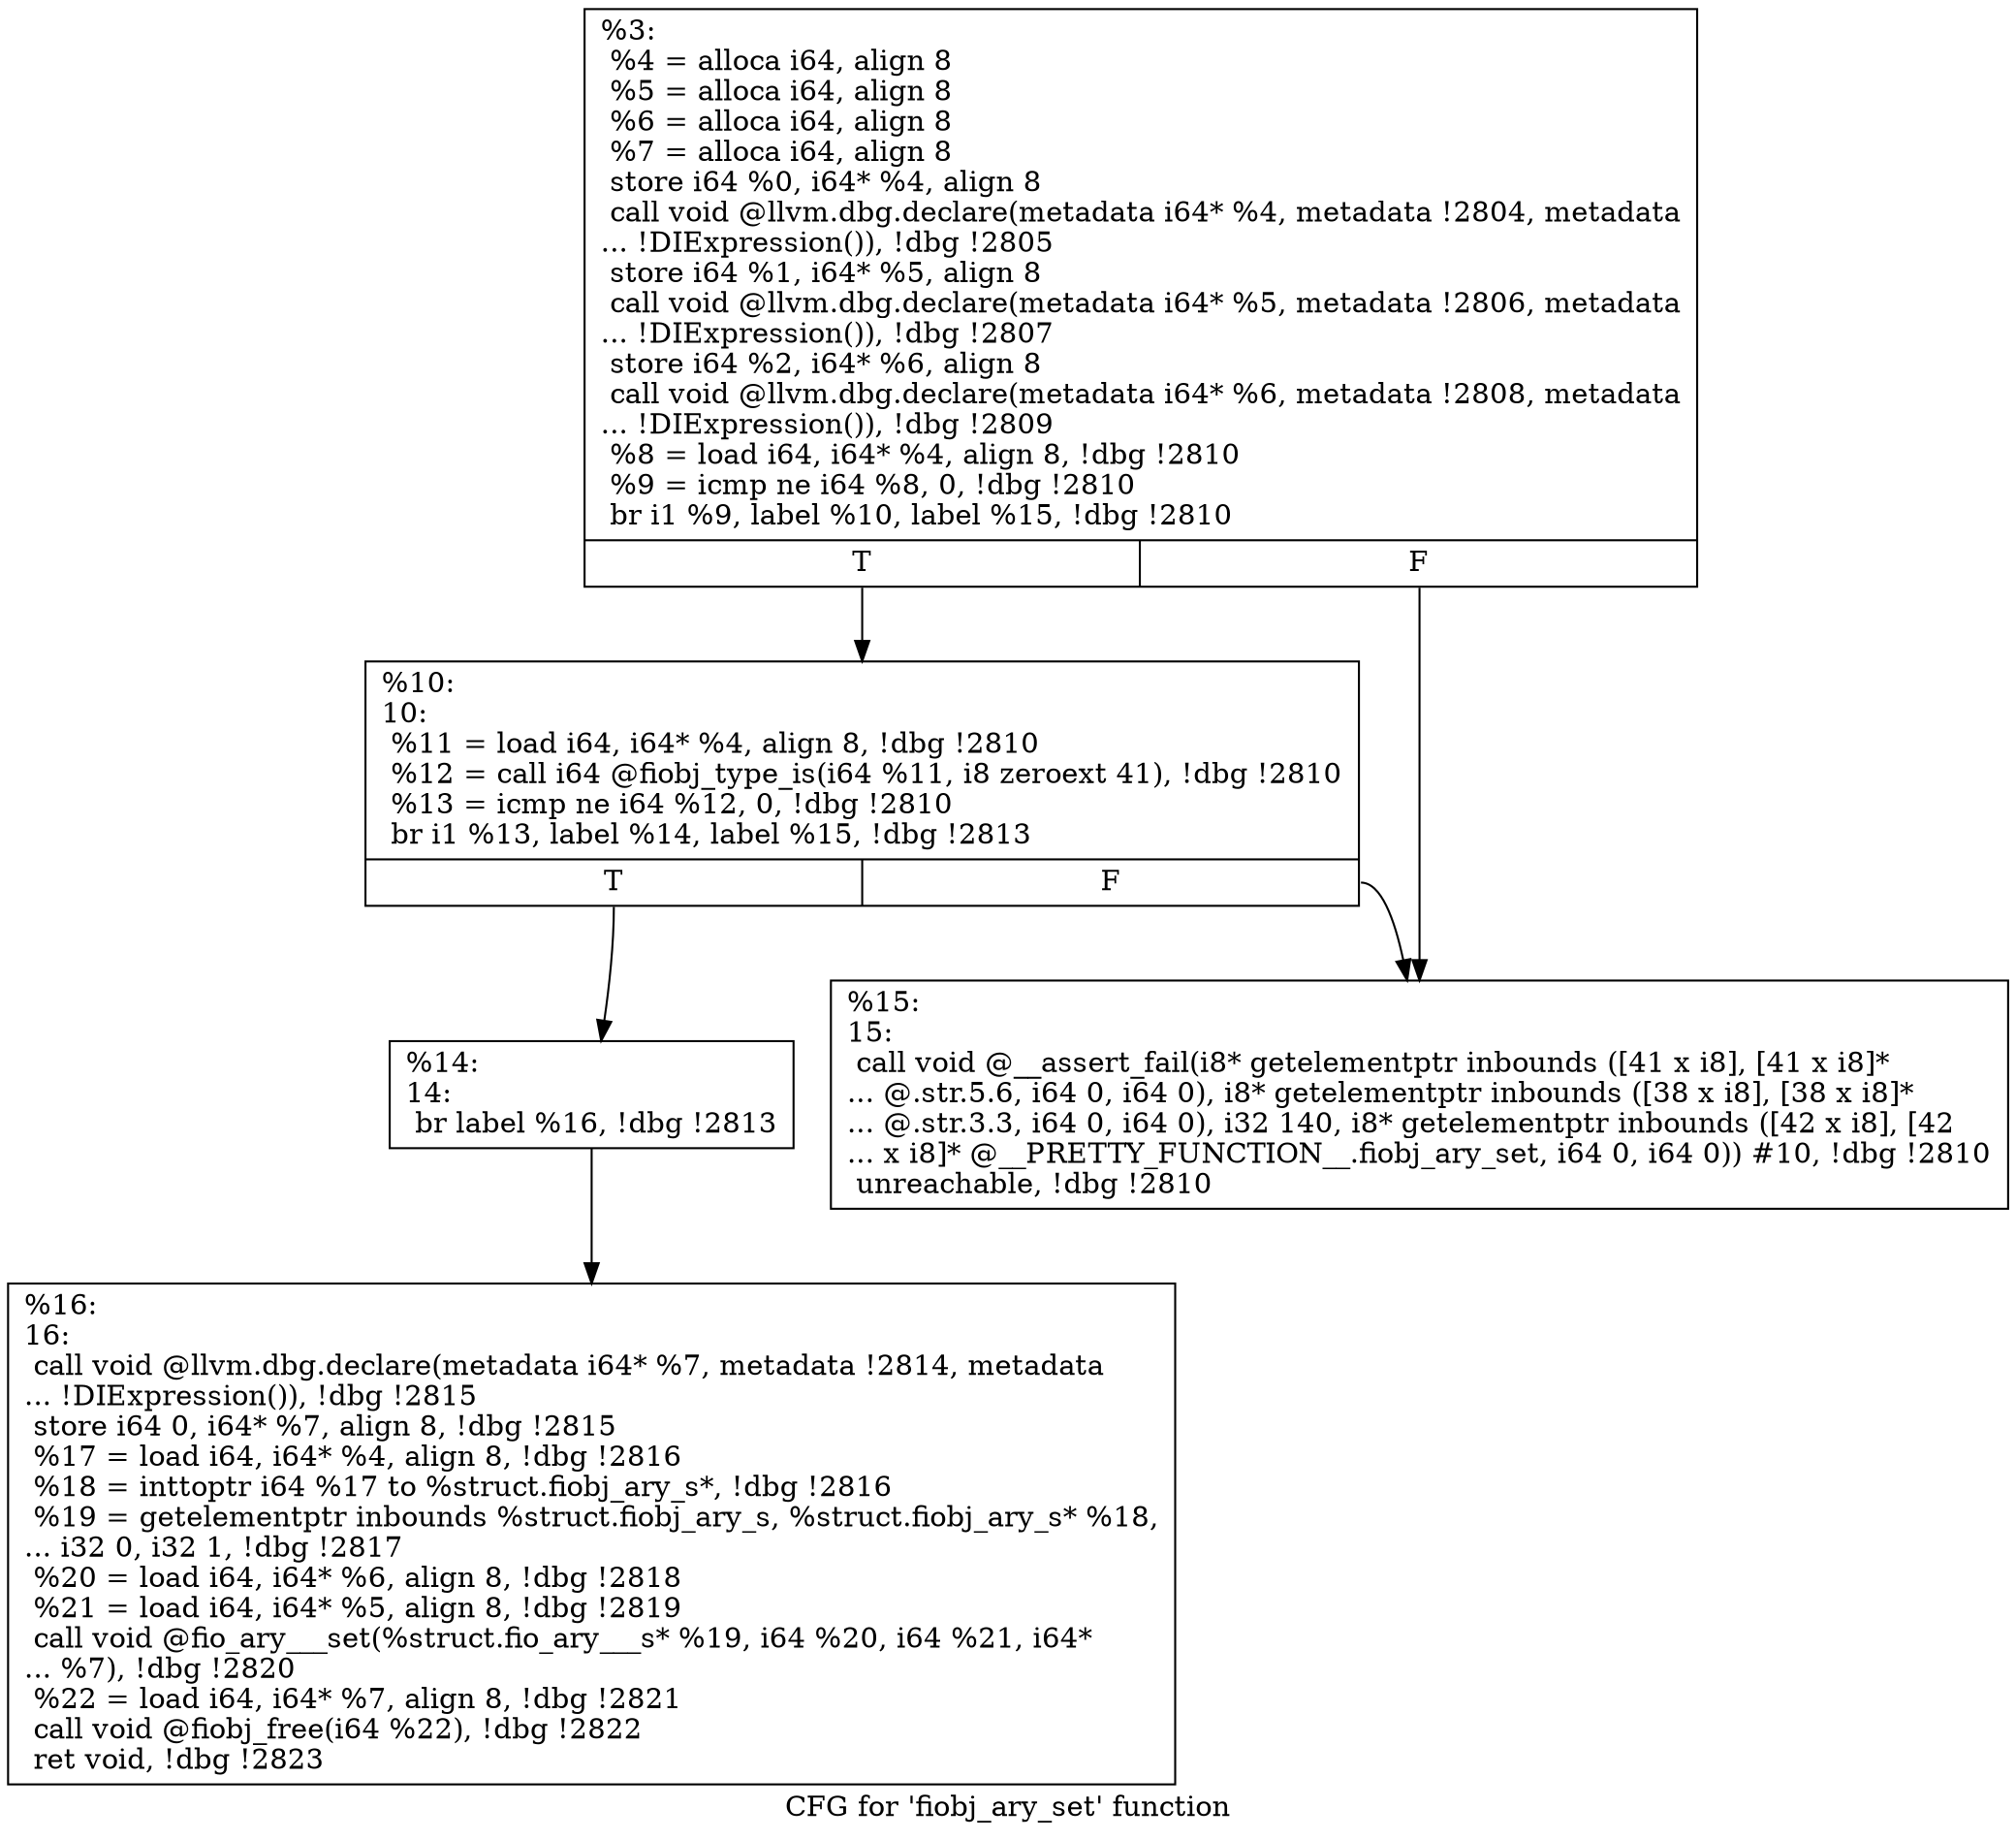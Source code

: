 digraph "CFG for 'fiobj_ary_set' function" {
	label="CFG for 'fiobj_ary_set' function";

	Node0x556851a5e540 [shape=record,label="{%3:\l  %4 = alloca i64, align 8\l  %5 = alloca i64, align 8\l  %6 = alloca i64, align 8\l  %7 = alloca i64, align 8\l  store i64 %0, i64* %4, align 8\l  call void @llvm.dbg.declare(metadata i64* %4, metadata !2804, metadata\l... !DIExpression()), !dbg !2805\l  store i64 %1, i64* %5, align 8\l  call void @llvm.dbg.declare(metadata i64* %5, metadata !2806, metadata\l... !DIExpression()), !dbg !2807\l  store i64 %2, i64* %6, align 8\l  call void @llvm.dbg.declare(metadata i64* %6, metadata !2808, metadata\l... !DIExpression()), !dbg !2809\l  %8 = load i64, i64* %4, align 8, !dbg !2810\l  %9 = icmp ne i64 %8, 0, !dbg !2810\l  br i1 %9, label %10, label %15, !dbg !2810\l|{<s0>T|<s1>F}}"];
	Node0x556851a5e540:s0 -> Node0x556851a5fd00;
	Node0x556851a5e540:s1 -> Node0x556851a5fda0;
	Node0x556851a5fd00 [shape=record,label="{%10:\l10:                                               \l  %11 = load i64, i64* %4, align 8, !dbg !2810\l  %12 = call i64 @fiobj_type_is(i64 %11, i8 zeroext 41), !dbg !2810\l  %13 = icmp ne i64 %12, 0, !dbg !2810\l  br i1 %13, label %14, label %15, !dbg !2813\l|{<s0>T|<s1>F}}"];
	Node0x556851a5fd00:s0 -> Node0x556851a5fd50;
	Node0x556851a5fd00:s1 -> Node0x556851a5fda0;
	Node0x556851a5fd50 [shape=record,label="{%14:\l14:                                               \l  br label %16, !dbg !2813\l}"];
	Node0x556851a5fd50 -> Node0x556851a5fdf0;
	Node0x556851a5fda0 [shape=record,label="{%15:\l15:                                               \l  call void @__assert_fail(i8* getelementptr inbounds ([41 x i8], [41 x i8]*\l... @.str.5.6, i64 0, i64 0), i8* getelementptr inbounds ([38 x i8], [38 x i8]*\l... @.str.3.3, i64 0, i64 0), i32 140, i8* getelementptr inbounds ([42 x i8], [42\l... x i8]* @__PRETTY_FUNCTION__.fiobj_ary_set, i64 0, i64 0)) #10, !dbg !2810\l  unreachable, !dbg !2810\l}"];
	Node0x556851a5fdf0 [shape=record,label="{%16:\l16:                                               \l  call void @llvm.dbg.declare(metadata i64* %7, metadata !2814, metadata\l... !DIExpression()), !dbg !2815\l  store i64 0, i64* %7, align 8, !dbg !2815\l  %17 = load i64, i64* %4, align 8, !dbg !2816\l  %18 = inttoptr i64 %17 to %struct.fiobj_ary_s*, !dbg !2816\l  %19 = getelementptr inbounds %struct.fiobj_ary_s, %struct.fiobj_ary_s* %18,\l... i32 0, i32 1, !dbg !2817\l  %20 = load i64, i64* %6, align 8, !dbg !2818\l  %21 = load i64, i64* %5, align 8, !dbg !2819\l  call void @fio_ary___set(%struct.fio_ary___s* %19, i64 %20, i64 %21, i64*\l... %7), !dbg !2820\l  %22 = load i64, i64* %7, align 8, !dbg !2821\l  call void @fiobj_free(i64 %22), !dbg !2822\l  ret void, !dbg !2823\l}"];
}
